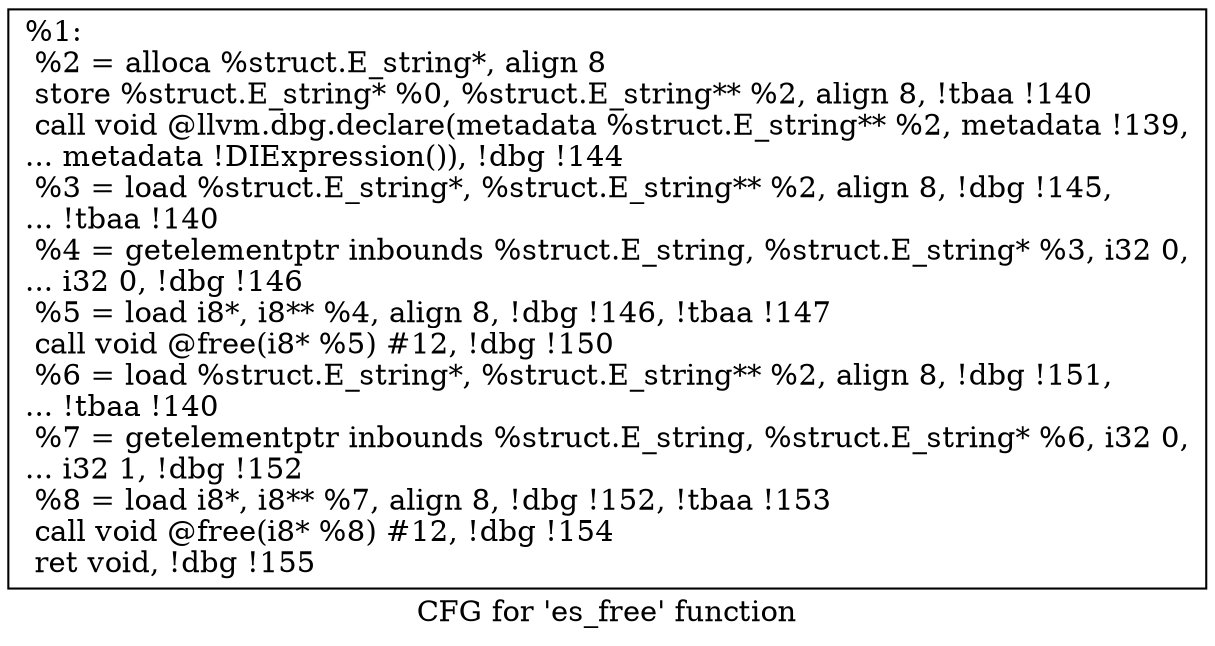digraph "CFG for 'es_free' function" {
	label="CFG for 'es_free' function";

	Node0x13cd570 [shape=record,label="{%1:\l  %2 = alloca %struct.E_string*, align 8\l  store %struct.E_string* %0, %struct.E_string** %2, align 8, !tbaa !140\l  call void @llvm.dbg.declare(metadata %struct.E_string** %2, metadata !139,\l... metadata !DIExpression()), !dbg !144\l  %3 = load %struct.E_string*, %struct.E_string** %2, align 8, !dbg !145,\l... !tbaa !140\l  %4 = getelementptr inbounds %struct.E_string, %struct.E_string* %3, i32 0,\l... i32 0, !dbg !146\l  %5 = load i8*, i8** %4, align 8, !dbg !146, !tbaa !147\l  call void @free(i8* %5) #12, !dbg !150\l  %6 = load %struct.E_string*, %struct.E_string** %2, align 8, !dbg !151,\l... !tbaa !140\l  %7 = getelementptr inbounds %struct.E_string, %struct.E_string* %6, i32 0,\l... i32 1, !dbg !152\l  %8 = load i8*, i8** %7, align 8, !dbg !152, !tbaa !153\l  call void @free(i8* %8) #12, !dbg !154\l  ret void, !dbg !155\l}"];
}
